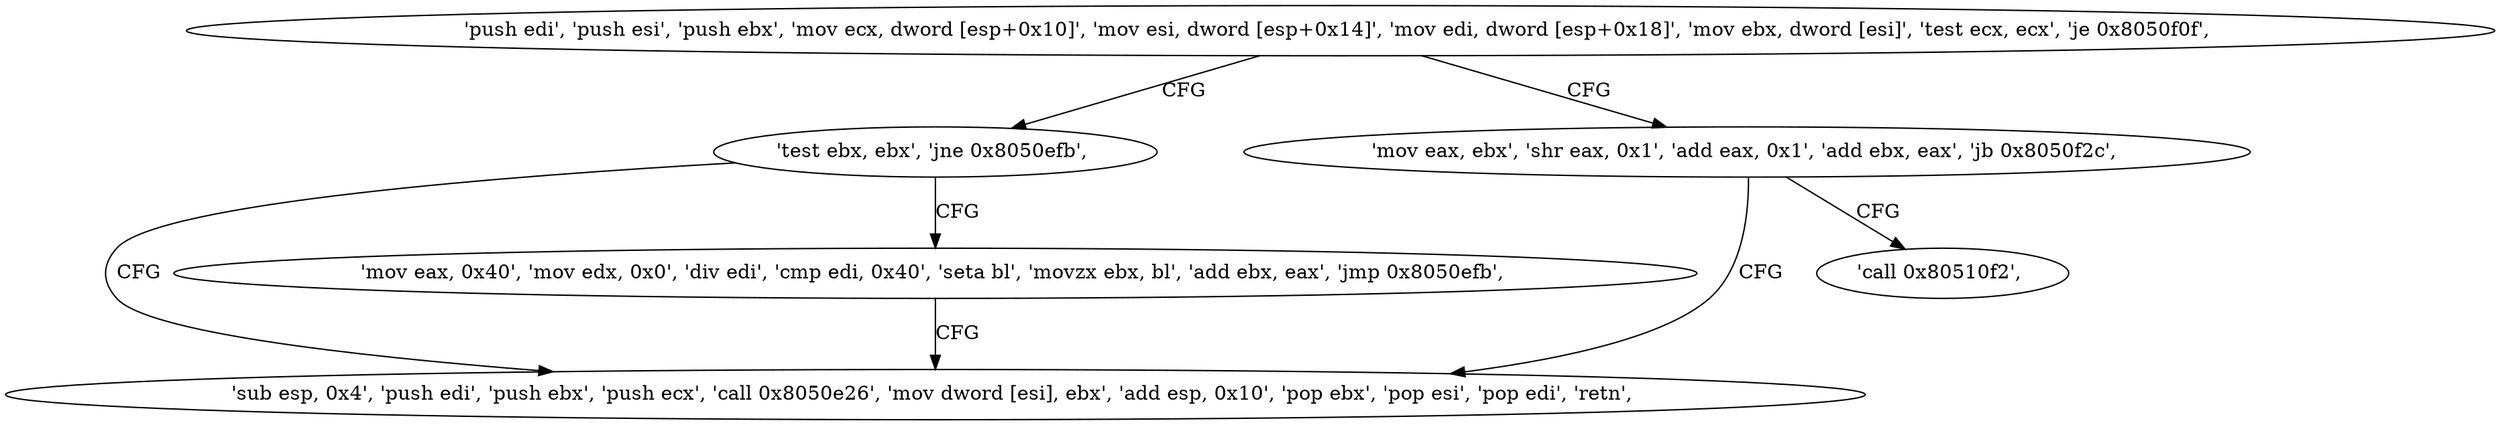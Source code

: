 digraph "func" {
"134549211" [label = "'push edi', 'push esi', 'push ebx', 'mov ecx, dword [esp+0x10]', 'mov esi, dword [esp+0x14]', 'mov edi, dword [esp+0x18]', 'mov ebx, dword [esi]', 'test ecx, ecx', 'je 0x8050f0f', " ]
"134549263" [label = "'test ebx, ebx', 'jne 0x8050efb', " ]
"134549232" [label = "'mov eax, ebx', 'shr eax, 0x1', 'add eax, 0x1', 'add ebx, eax', 'jb 0x8050f2c', " ]
"134549243" [label = "'sub esp, 0x4', 'push edi', 'push ebx', 'push ecx', 'call 0x8050e26', 'mov dword [esi], ebx', 'add esp, 0x10', 'pop ebx', 'pop esi', 'pop edi', 'retn', " ]
"134549267" [label = "'mov eax, 0x40', 'mov edx, 0x0', 'div edi', 'cmp edi, 0x40', 'seta bl', 'movzx ebx, bl', 'add ebx, eax', 'jmp 0x8050efb', " ]
"134549292" [label = "'call 0x80510f2', " ]
"134549211" -> "134549263" [ label = "CFG" ]
"134549211" -> "134549232" [ label = "CFG" ]
"134549263" -> "134549243" [ label = "CFG" ]
"134549263" -> "134549267" [ label = "CFG" ]
"134549232" -> "134549292" [ label = "CFG" ]
"134549232" -> "134549243" [ label = "CFG" ]
"134549267" -> "134549243" [ label = "CFG" ]
}
